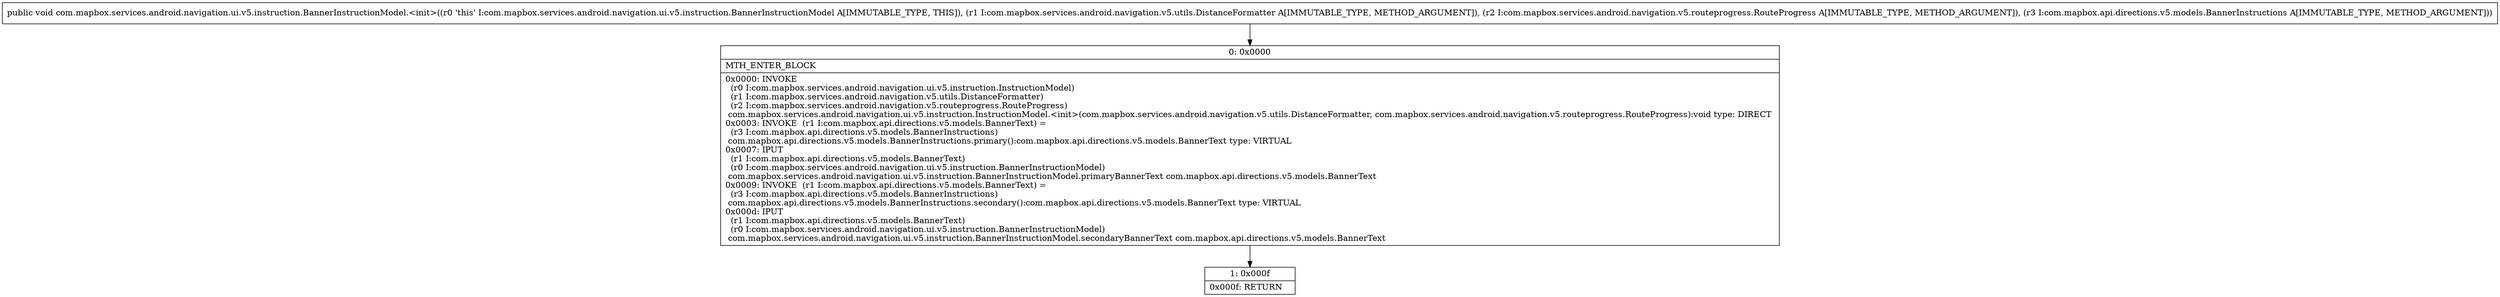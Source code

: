 digraph "CFG forcom.mapbox.services.android.navigation.ui.v5.instruction.BannerInstructionModel.\<init\>(Lcom\/mapbox\/services\/android\/navigation\/v5\/utils\/DistanceFormatter;Lcom\/mapbox\/services\/android\/navigation\/v5\/routeprogress\/RouteProgress;Lcom\/mapbox\/api\/directions\/v5\/models\/BannerInstructions;)V" {
Node_0 [shape=record,label="{0\:\ 0x0000|MTH_ENTER_BLOCK\l|0x0000: INVOKE  \l  (r0 I:com.mapbox.services.android.navigation.ui.v5.instruction.InstructionModel)\l  (r1 I:com.mapbox.services.android.navigation.v5.utils.DistanceFormatter)\l  (r2 I:com.mapbox.services.android.navigation.v5.routeprogress.RouteProgress)\l com.mapbox.services.android.navigation.ui.v5.instruction.InstructionModel.\<init\>(com.mapbox.services.android.navigation.v5.utils.DistanceFormatter, com.mapbox.services.android.navigation.v5.routeprogress.RouteProgress):void type: DIRECT \l0x0003: INVOKE  (r1 I:com.mapbox.api.directions.v5.models.BannerText) = \l  (r3 I:com.mapbox.api.directions.v5.models.BannerInstructions)\l com.mapbox.api.directions.v5.models.BannerInstructions.primary():com.mapbox.api.directions.v5.models.BannerText type: VIRTUAL \l0x0007: IPUT  \l  (r1 I:com.mapbox.api.directions.v5.models.BannerText)\l  (r0 I:com.mapbox.services.android.navigation.ui.v5.instruction.BannerInstructionModel)\l com.mapbox.services.android.navigation.ui.v5.instruction.BannerInstructionModel.primaryBannerText com.mapbox.api.directions.v5.models.BannerText \l0x0009: INVOKE  (r1 I:com.mapbox.api.directions.v5.models.BannerText) = \l  (r3 I:com.mapbox.api.directions.v5.models.BannerInstructions)\l com.mapbox.api.directions.v5.models.BannerInstructions.secondary():com.mapbox.api.directions.v5.models.BannerText type: VIRTUAL \l0x000d: IPUT  \l  (r1 I:com.mapbox.api.directions.v5.models.BannerText)\l  (r0 I:com.mapbox.services.android.navigation.ui.v5.instruction.BannerInstructionModel)\l com.mapbox.services.android.navigation.ui.v5.instruction.BannerInstructionModel.secondaryBannerText com.mapbox.api.directions.v5.models.BannerText \l}"];
Node_1 [shape=record,label="{1\:\ 0x000f|0x000f: RETURN   \l}"];
MethodNode[shape=record,label="{public void com.mapbox.services.android.navigation.ui.v5.instruction.BannerInstructionModel.\<init\>((r0 'this' I:com.mapbox.services.android.navigation.ui.v5.instruction.BannerInstructionModel A[IMMUTABLE_TYPE, THIS]), (r1 I:com.mapbox.services.android.navigation.v5.utils.DistanceFormatter A[IMMUTABLE_TYPE, METHOD_ARGUMENT]), (r2 I:com.mapbox.services.android.navigation.v5.routeprogress.RouteProgress A[IMMUTABLE_TYPE, METHOD_ARGUMENT]), (r3 I:com.mapbox.api.directions.v5.models.BannerInstructions A[IMMUTABLE_TYPE, METHOD_ARGUMENT])) }"];
MethodNode -> Node_0;
Node_0 -> Node_1;
}


